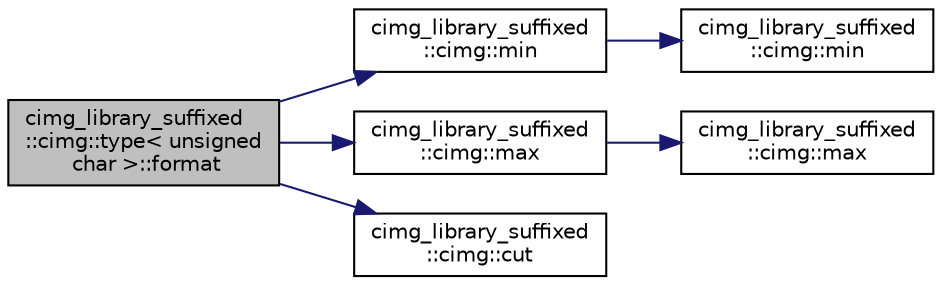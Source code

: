 digraph "cimg_library_suffixed::cimg::type&lt; unsigned char &gt;::format"
{
  edge [fontname="Helvetica",fontsize="10",labelfontname="Helvetica",labelfontsize="10"];
  node [fontname="Helvetica",fontsize="10",shape=record];
  rankdir="LR";
  Node6 [label="cimg_library_suffixed\l::cimg::type\< unsigned\l char \>::format",height=0.2,width=0.4,color="black", fillcolor="grey75", style="filled", fontcolor="black"];
  Node6 -> Node7 [color="midnightblue",fontsize="10",style="solid",fontname="Helvetica"];
  Node7 [label="cimg_library_suffixed\l::cimg::min",height=0.2,width=0.4,color="black", fillcolor="white", style="filled",URL="$namespacecimg__library__suffixed_1_1cimg.html#a091c508a646a5459c00aa2b5ac9ea5e5",tooltip="Return the minimum between three values. "];
  Node7 -> Node8 [color="midnightblue",fontsize="10",style="solid",fontname="Helvetica"];
  Node8 [label="cimg_library_suffixed\l::cimg::min",height=0.2,width=0.4,color="black", fillcolor="white", style="filled",URL="$namespacecimg__library__suffixed_1_1cimg.html#ad5459593e7f8a4066cb22ad63de8e92d",tooltip="Return the minimum between four values. "];
  Node6 -> Node9 [color="midnightblue",fontsize="10",style="solid",fontname="Helvetica"];
  Node9 [label="cimg_library_suffixed\l::cimg::max",height=0.2,width=0.4,color="black", fillcolor="white", style="filled",URL="$namespacecimg__library__suffixed_1_1cimg.html#aae5df5731fe5a367cec402071108c11c",tooltip="Return the maximum between three values. "];
  Node9 -> Node10 [color="midnightblue",fontsize="10",style="solid",fontname="Helvetica"];
  Node10 [label="cimg_library_suffixed\l::cimg::max",height=0.2,width=0.4,color="black", fillcolor="white", style="filled",URL="$namespacecimg__library__suffixed_1_1cimg.html#a4b4cabc621d732787bca13016ea8026a",tooltip="Return the maximum between four values. "];
  Node6 -> Node11 [color="midnightblue",fontsize="10",style="solid",fontname="Helvetica"];
  Node11 [label="cimg_library_suffixed\l::cimg::cut",height=0.2,width=0.4,color="black", fillcolor="white", style="filled",URL="$namespacecimg__library__suffixed_1_1cimg.html#a60c895ccdb84e7ccdd884ff61bab29f0",tooltip="Cut (i.e. clamp) value in specified interval. "];
}
